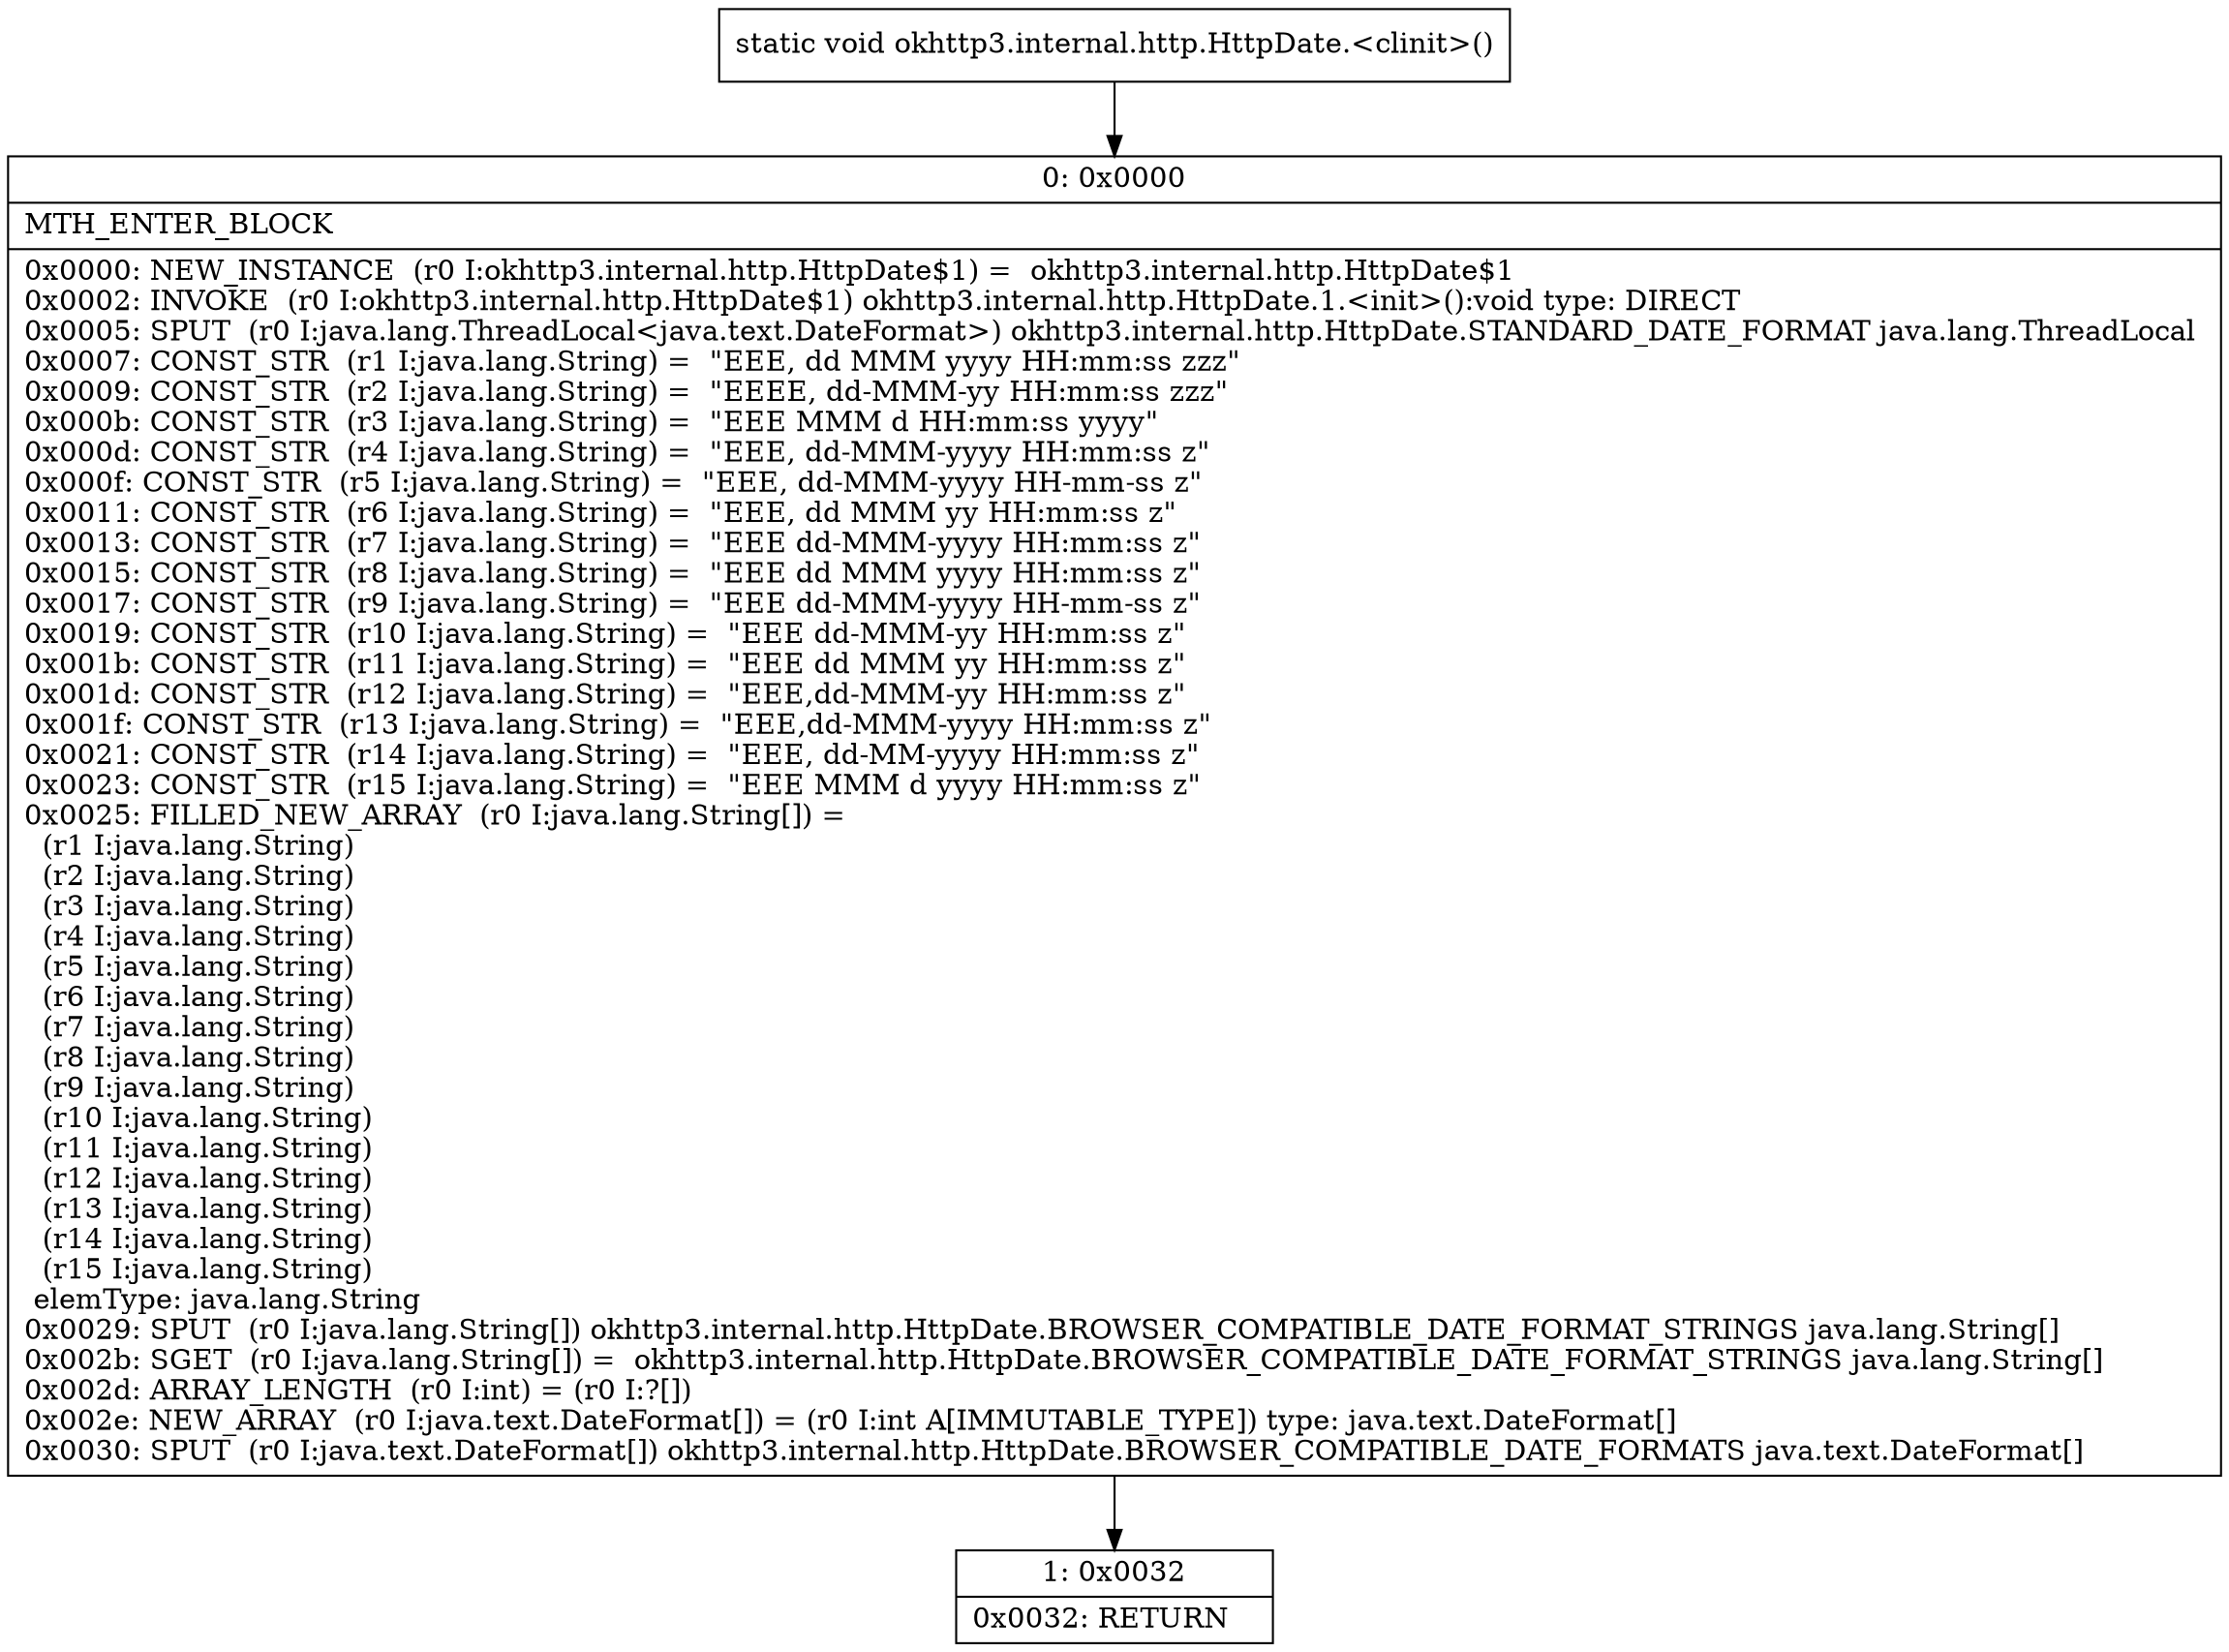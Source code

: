 digraph "CFG forokhttp3.internal.http.HttpDate.\<clinit\>()V" {
Node_0 [shape=record,label="{0\:\ 0x0000|MTH_ENTER_BLOCK\l|0x0000: NEW_INSTANCE  (r0 I:okhttp3.internal.http.HttpDate$1) =  okhttp3.internal.http.HttpDate$1 \l0x0002: INVOKE  (r0 I:okhttp3.internal.http.HttpDate$1) okhttp3.internal.http.HttpDate.1.\<init\>():void type: DIRECT \l0x0005: SPUT  (r0 I:java.lang.ThreadLocal\<java.text.DateFormat\>) okhttp3.internal.http.HttpDate.STANDARD_DATE_FORMAT java.lang.ThreadLocal \l0x0007: CONST_STR  (r1 I:java.lang.String) =  \"EEE, dd MMM yyyy HH:mm:ss zzz\" \l0x0009: CONST_STR  (r2 I:java.lang.String) =  \"EEEE, dd\-MMM\-yy HH:mm:ss zzz\" \l0x000b: CONST_STR  (r3 I:java.lang.String) =  \"EEE MMM d HH:mm:ss yyyy\" \l0x000d: CONST_STR  (r4 I:java.lang.String) =  \"EEE, dd\-MMM\-yyyy HH:mm:ss z\" \l0x000f: CONST_STR  (r5 I:java.lang.String) =  \"EEE, dd\-MMM\-yyyy HH\-mm\-ss z\" \l0x0011: CONST_STR  (r6 I:java.lang.String) =  \"EEE, dd MMM yy HH:mm:ss z\" \l0x0013: CONST_STR  (r7 I:java.lang.String) =  \"EEE dd\-MMM\-yyyy HH:mm:ss z\" \l0x0015: CONST_STR  (r8 I:java.lang.String) =  \"EEE dd MMM yyyy HH:mm:ss z\" \l0x0017: CONST_STR  (r9 I:java.lang.String) =  \"EEE dd\-MMM\-yyyy HH\-mm\-ss z\" \l0x0019: CONST_STR  (r10 I:java.lang.String) =  \"EEE dd\-MMM\-yy HH:mm:ss z\" \l0x001b: CONST_STR  (r11 I:java.lang.String) =  \"EEE dd MMM yy HH:mm:ss z\" \l0x001d: CONST_STR  (r12 I:java.lang.String) =  \"EEE,dd\-MMM\-yy HH:mm:ss z\" \l0x001f: CONST_STR  (r13 I:java.lang.String) =  \"EEE,dd\-MMM\-yyyy HH:mm:ss z\" \l0x0021: CONST_STR  (r14 I:java.lang.String) =  \"EEE, dd\-MM\-yyyy HH:mm:ss z\" \l0x0023: CONST_STR  (r15 I:java.lang.String) =  \"EEE MMM d yyyy HH:mm:ss z\" \l0x0025: FILLED_NEW_ARRAY  (r0 I:java.lang.String[]) = \l  (r1 I:java.lang.String)\l  (r2 I:java.lang.String)\l  (r3 I:java.lang.String)\l  (r4 I:java.lang.String)\l  (r5 I:java.lang.String)\l  (r6 I:java.lang.String)\l  (r7 I:java.lang.String)\l  (r8 I:java.lang.String)\l  (r9 I:java.lang.String)\l  (r10 I:java.lang.String)\l  (r11 I:java.lang.String)\l  (r12 I:java.lang.String)\l  (r13 I:java.lang.String)\l  (r14 I:java.lang.String)\l  (r15 I:java.lang.String)\l elemType: java.lang.String \l0x0029: SPUT  (r0 I:java.lang.String[]) okhttp3.internal.http.HttpDate.BROWSER_COMPATIBLE_DATE_FORMAT_STRINGS java.lang.String[] \l0x002b: SGET  (r0 I:java.lang.String[]) =  okhttp3.internal.http.HttpDate.BROWSER_COMPATIBLE_DATE_FORMAT_STRINGS java.lang.String[] \l0x002d: ARRAY_LENGTH  (r0 I:int) = (r0 I:?[]) \l0x002e: NEW_ARRAY  (r0 I:java.text.DateFormat[]) = (r0 I:int A[IMMUTABLE_TYPE]) type: java.text.DateFormat[] \l0x0030: SPUT  (r0 I:java.text.DateFormat[]) okhttp3.internal.http.HttpDate.BROWSER_COMPATIBLE_DATE_FORMATS java.text.DateFormat[] \l}"];
Node_1 [shape=record,label="{1\:\ 0x0032|0x0032: RETURN   \l}"];
MethodNode[shape=record,label="{static void okhttp3.internal.http.HttpDate.\<clinit\>() }"];
MethodNode -> Node_0;
Node_0 -> Node_1;
}

